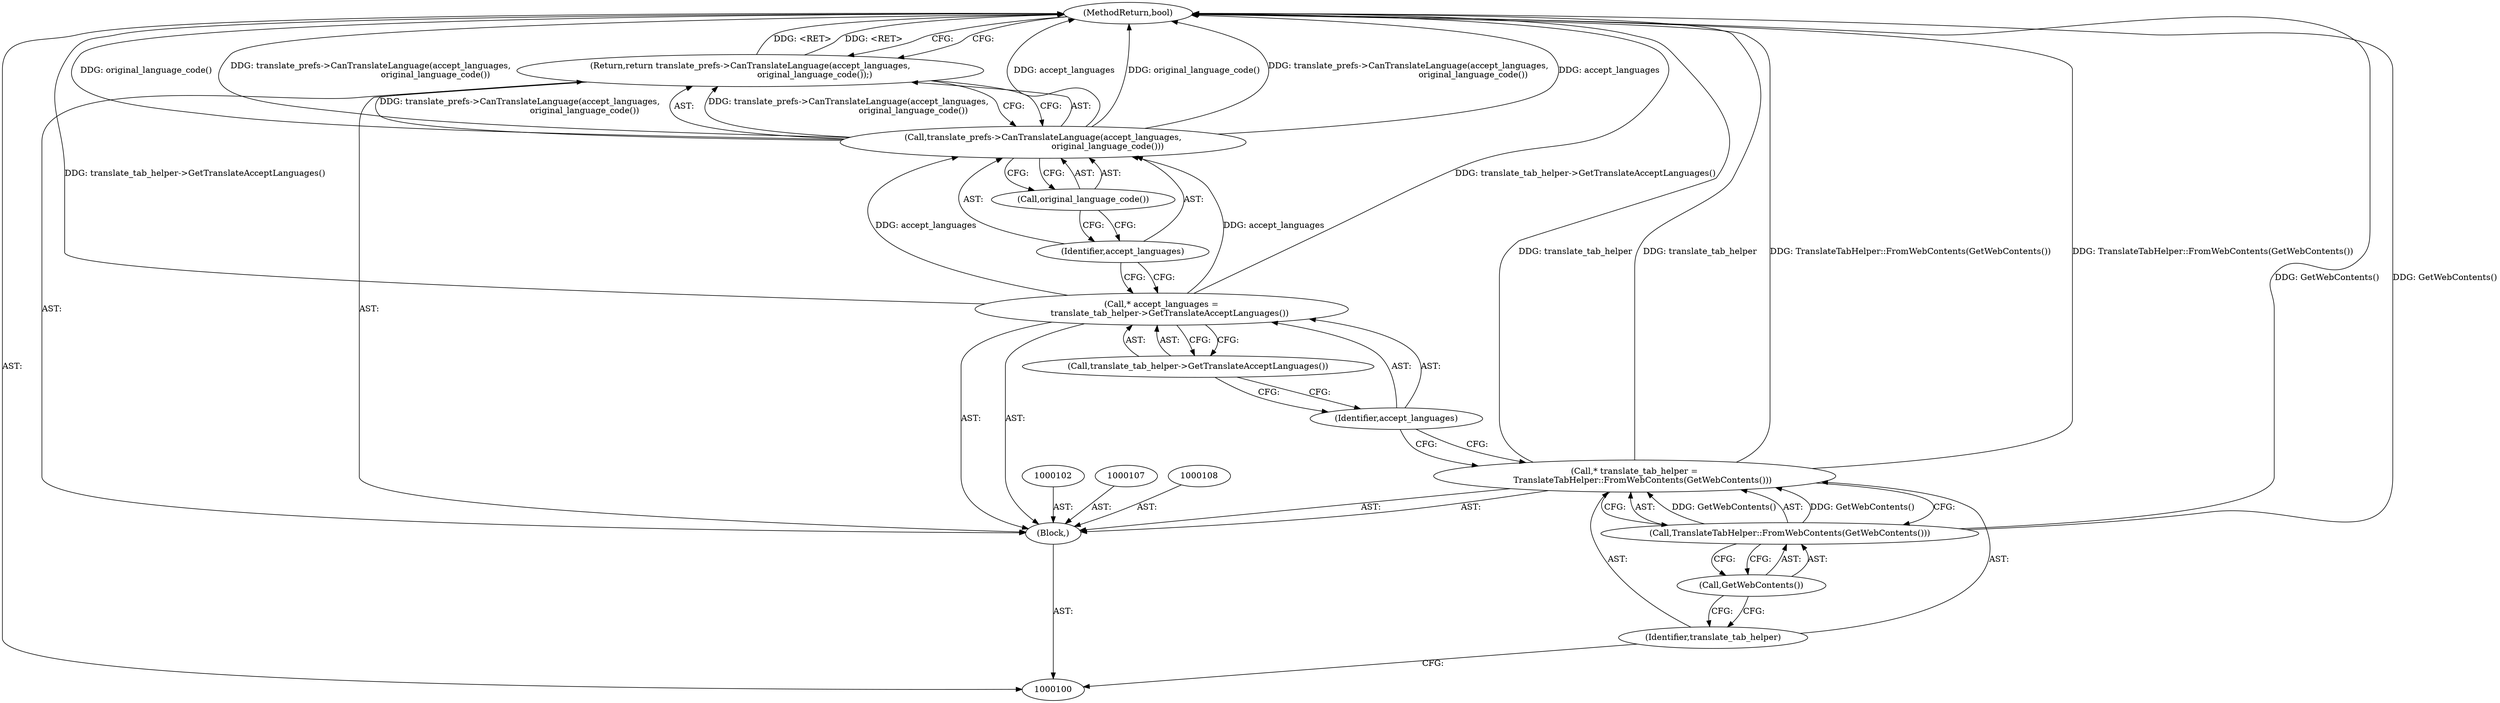 digraph "0_Chrome_603af455b5641671b18d7d7d166630341d71b63f_0" {
"1000116" [label="(MethodReturn,bool)"];
"1000101" [label="(Block,)"];
"1000115" [label="(Call,original_language_code())"];
"1000103" [label="(Call,* translate_tab_helper =\n      TranslateTabHelper::FromWebContents(GetWebContents()))"];
"1000104" [label="(Identifier,translate_tab_helper)"];
"1000106" [label="(Call,GetWebContents())"];
"1000105" [label="(Call,TranslateTabHelper::FromWebContents(GetWebContents()))"];
"1000109" [label="(Call,* accept_languages =\n      translate_tab_helper->GetTranslateAcceptLanguages())"];
"1000110" [label="(Identifier,accept_languages)"];
"1000111" [label="(Call,translate_tab_helper->GetTranslateAcceptLanguages())"];
"1000113" [label="(Call,translate_prefs->CanTranslateLanguage(accept_languages,\n                                                original_language_code()))"];
"1000112" [label="(Return,return translate_prefs->CanTranslateLanguage(accept_languages,\n                                                original_language_code());)"];
"1000114" [label="(Identifier,accept_languages)"];
"1000116" -> "1000100"  [label="AST: "];
"1000116" -> "1000112"  [label="CFG: "];
"1000103" -> "1000116"  [label="DDG: translate_tab_helper"];
"1000103" -> "1000116"  [label="DDG: TranslateTabHelper::FromWebContents(GetWebContents())"];
"1000113" -> "1000116"  [label="DDG: accept_languages"];
"1000113" -> "1000116"  [label="DDG: original_language_code()"];
"1000113" -> "1000116"  [label="DDG: translate_prefs->CanTranslateLanguage(accept_languages,\n                                                original_language_code())"];
"1000109" -> "1000116"  [label="DDG: translate_tab_helper->GetTranslateAcceptLanguages()"];
"1000105" -> "1000116"  [label="DDG: GetWebContents()"];
"1000112" -> "1000116"  [label="DDG: <RET>"];
"1000101" -> "1000100"  [label="AST: "];
"1000102" -> "1000101"  [label="AST: "];
"1000103" -> "1000101"  [label="AST: "];
"1000107" -> "1000101"  [label="AST: "];
"1000108" -> "1000101"  [label="AST: "];
"1000109" -> "1000101"  [label="AST: "];
"1000112" -> "1000101"  [label="AST: "];
"1000115" -> "1000113"  [label="AST: "];
"1000115" -> "1000114"  [label="CFG: "];
"1000113" -> "1000115"  [label="CFG: "];
"1000103" -> "1000101"  [label="AST: "];
"1000103" -> "1000105"  [label="CFG: "];
"1000104" -> "1000103"  [label="AST: "];
"1000105" -> "1000103"  [label="AST: "];
"1000110" -> "1000103"  [label="CFG: "];
"1000103" -> "1000116"  [label="DDG: translate_tab_helper"];
"1000103" -> "1000116"  [label="DDG: TranslateTabHelper::FromWebContents(GetWebContents())"];
"1000105" -> "1000103"  [label="DDG: GetWebContents()"];
"1000104" -> "1000103"  [label="AST: "];
"1000104" -> "1000100"  [label="CFG: "];
"1000106" -> "1000104"  [label="CFG: "];
"1000106" -> "1000105"  [label="AST: "];
"1000106" -> "1000104"  [label="CFG: "];
"1000105" -> "1000106"  [label="CFG: "];
"1000105" -> "1000103"  [label="AST: "];
"1000105" -> "1000106"  [label="CFG: "];
"1000106" -> "1000105"  [label="AST: "];
"1000103" -> "1000105"  [label="CFG: "];
"1000105" -> "1000116"  [label="DDG: GetWebContents()"];
"1000105" -> "1000103"  [label="DDG: GetWebContents()"];
"1000109" -> "1000101"  [label="AST: "];
"1000109" -> "1000111"  [label="CFG: "];
"1000110" -> "1000109"  [label="AST: "];
"1000111" -> "1000109"  [label="AST: "];
"1000114" -> "1000109"  [label="CFG: "];
"1000109" -> "1000116"  [label="DDG: translate_tab_helper->GetTranslateAcceptLanguages()"];
"1000109" -> "1000113"  [label="DDG: accept_languages"];
"1000110" -> "1000109"  [label="AST: "];
"1000110" -> "1000103"  [label="CFG: "];
"1000111" -> "1000110"  [label="CFG: "];
"1000111" -> "1000109"  [label="AST: "];
"1000111" -> "1000110"  [label="CFG: "];
"1000109" -> "1000111"  [label="CFG: "];
"1000113" -> "1000112"  [label="AST: "];
"1000113" -> "1000115"  [label="CFG: "];
"1000114" -> "1000113"  [label="AST: "];
"1000115" -> "1000113"  [label="AST: "];
"1000112" -> "1000113"  [label="CFG: "];
"1000113" -> "1000116"  [label="DDG: accept_languages"];
"1000113" -> "1000116"  [label="DDG: original_language_code()"];
"1000113" -> "1000116"  [label="DDG: translate_prefs->CanTranslateLanguage(accept_languages,\n                                                original_language_code())"];
"1000113" -> "1000112"  [label="DDG: translate_prefs->CanTranslateLanguage(accept_languages,\n                                                original_language_code())"];
"1000109" -> "1000113"  [label="DDG: accept_languages"];
"1000112" -> "1000101"  [label="AST: "];
"1000112" -> "1000113"  [label="CFG: "];
"1000113" -> "1000112"  [label="AST: "];
"1000116" -> "1000112"  [label="CFG: "];
"1000112" -> "1000116"  [label="DDG: <RET>"];
"1000113" -> "1000112"  [label="DDG: translate_prefs->CanTranslateLanguage(accept_languages,\n                                                original_language_code())"];
"1000114" -> "1000113"  [label="AST: "];
"1000114" -> "1000109"  [label="CFG: "];
"1000115" -> "1000114"  [label="CFG: "];
}
